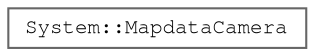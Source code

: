 digraph "Graphical Class Hierarchy"
{
 // LATEX_PDF_SIZE
  bgcolor="transparent";
  edge [fontname=FreeMono,fontsize=10,labelfontname=FreeMono,labelfontsize=10];
  node [fontname=FreeMono,fontsize=10,shape=box,height=0.2,width=0.4];
  rankdir="LR";
  Node0 [label="System::MapdataCamera",height=0.2,width=0.4,color="grey40", fillcolor="white", style="filled",URL="$class_system_1_1_mapdata_camera.html",tooltip=" "];
}
